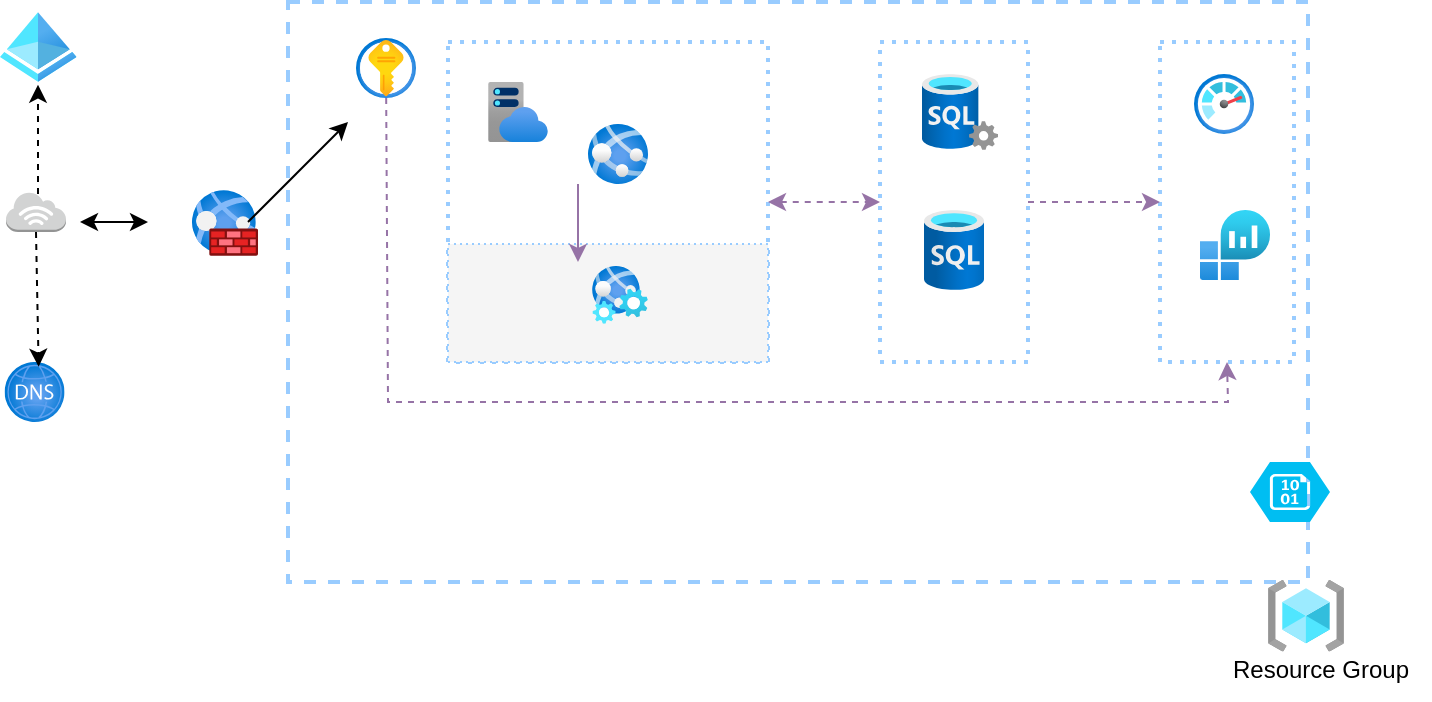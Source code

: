 <mxfile version="23.1.8" type="github">
  <diagram name="Page-1" id="44-TJ2VjL3WcBLJgvvHb">
    <mxGraphModel dx="794" dy="412" grid="1" gridSize="10" guides="1" tooltips="1" connect="1" arrows="1" fold="1" page="1" pageScale="1" pageWidth="850" pageHeight="1100" math="0" shadow="0">
      <root>
        <mxCell id="0" />
        <mxCell id="1" parent="0" />
        <mxCell id="4dPitYSo7VQBLm2kUd2n-1" value="" style="image;aspect=fixed;html=1;points=[];align=center;fontSize=12;image=img/lib/azure2/general/Resource_Groups.svg;" vertex="1" parent="1">
          <mxGeometry x="720" y="399" width="38" height="35.76" as="geometry" />
        </mxCell>
        <mxCell id="4dPitYSo7VQBLm2kUd2n-2" value="" style="fontStyle=0;verticalAlign=top;align=center;spacingTop=-2;fillColor=none;rounded=0;whiteSpace=wrap;html=1;strokeColor=#99CCFF;strokeWidth=2;dashed=1;container=1;collapsible=0;expand=0;recursiveResize=0;" vertex="1" parent="1">
          <mxGeometry x="230" y="110" width="510" height="290" as="geometry" />
        </mxCell>
        <mxCell id="4dPitYSo7VQBLm2kUd2n-5" value="" style="fontStyle=0;verticalAlign=top;align=center;spacingTop=-2;fillColor=none;rounded=0;whiteSpace=wrap;html=1;strokeColor=#99CCFF;strokeWidth=2;dashed=1;container=1;collapsible=0;expand=0;recursiveResize=0;dashPattern=1 2;" vertex="1" parent="4dPitYSo7VQBLm2kUd2n-2">
          <mxGeometry x="436" y="20" width="67" height="160" as="geometry" />
        </mxCell>
        <mxCell id="4dPitYSo7VQBLm2kUd2n-21" value="" style="image;aspect=fixed;html=1;points=[];align=center;fontSize=12;image=img/lib/azure2/management_governance/Monitor.svg;" vertex="1" parent="4dPitYSo7VQBLm2kUd2n-5">
          <mxGeometry x="17" y="16" width="30" height="30" as="geometry" />
        </mxCell>
        <mxCell id="4dPitYSo7VQBLm2kUd2n-22" value="" style="image;aspect=fixed;html=1;points=[];align=center;fontSize=12;image=img/lib/azure2/analytics/Log_Analytics_Workspaces.svg;" vertex="1" parent="4dPitYSo7VQBLm2kUd2n-5">
          <mxGeometry x="20" y="84" width="35" height="35" as="geometry" />
        </mxCell>
        <mxCell id="4dPitYSo7VQBLm2kUd2n-30" style="edgeStyle=orthogonalEdgeStyle;rounded=0;orthogonalLoop=1;jettySize=auto;html=1;entryX=0;entryY=0.5;entryDx=0;entryDy=0;dashed=1;fillColor=#e1d5e7;strokeColor=#9673a6;" edge="1" parent="4dPitYSo7VQBLm2kUd2n-2" source="4dPitYSo7VQBLm2kUd2n-6" target="4dPitYSo7VQBLm2kUd2n-5">
          <mxGeometry relative="1" as="geometry" />
        </mxCell>
        <mxCell id="4dPitYSo7VQBLm2kUd2n-6" value="" style="fontStyle=0;verticalAlign=top;align=center;spacingTop=-2;fillColor=none;rounded=0;whiteSpace=wrap;html=1;strokeColor=#99CCFF;strokeWidth=2;dashed=1;container=1;collapsible=0;expand=0;recursiveResize=0;dashPattern=1 2;" vertex="1" parent="4dPitYSo7VQBLm2kUd2n-2">
          <mxGeometry x="296" y="20" width="74" height="160" as="geometry" />
        </mxCell>
        <mxCell id="4dPitYSo7VQBLm2kUd2n-10" value="" style="image;aspect=fixed;html=1;points=[];align=center;fontSize=12;image=img/lib/azure2/databases/SQL_Server.svg;" vertex="1" parent="4dPitYSo7VQBLm2kUd2n-6">
          <mxGeometry x="21" y="16" width="38" height="38" as="geometry" />
        </mxCell>
        <mxCell id="4dPitYSo7VQBLm2kUd2n-11" value="" style="image;aspect=fixed;html=1;points=[];align=center;fontSize=12;image=img/lib/azure2/databases/SQL_Database.svg;" vertex="1" parent="4dPitYSo7VQBLm2kUd2n-6">
          <mxGeometry x="22" y="84" width="30" height="40" as="geometry" />
        </mxCell>
        <mxCell id="4dPitYSo7VQBLm2kUd2n-7" value="" style="fontStyle=0;verticalAlign=top;align=center;spacingTop=-2;fillColor=none;rounded=0;whiteSpace=wrap;html=1;strokeColor=#99CCFF;strokeWidth=2;dashed=1;container=1;collapsible=0;expand=0;recursiveResize=0;dashPattern=1 2;" vertex="1" parent="4dPitYSo7VQBLm2kUd2n-2">
          <mxGeometry x="80" y="20" width="160" height="160" as="geometry" />
        </mxCell>
        <mxCell id="4dPitYSo7VQBLm2kUd2n-8" value="" style="image;aspect=fixed;html=1;points=[];align=center;fontSize=12;image=img/lib/azure2/app_services/App_Services.svg;" vertex="1" parent="4dPitYSo7VQBLm2kUd2n-7">
          <mxGeometry x="70" y="41" width="30" height="30" as="geometry" />
        </mxCell>
        <mxCell id="4dPitYSo7VQBLm2kUd2n-9" value="" style="image;aspect=fixed;html=1;points=[];align=center;fontSize=12;image=img/lib/azure2/app_services/App_Service_Plans.svg;" vertex="1" parent="4dPitYSo7VQBLm2kUd2n-7">
          <mxGeometry x="20" y="20" width="30" height="30" as="geometry" />
        </mxCell>
        <mxCell id="4dPitYSo7VQBLm2kUd2n-13" value="" style="fontStyle=0;verticalAlign=top;align=center;spacingTop=-2;fillColor=#f5f5f5;rounded=0;whiteSpace=wrap;html=1;strokeColor=#99CCFF;strokeWidth=1;dashed=1;container=1;collapsible=0;expand=0;recursiveResize=0;dashPattern=1 2;fontColor=#333333;" vertex="1" parent="4dPitYSo7VQBLm2kUd2n-7">
          <mxGeometry y="101" width="160" height="59" as="geometry" />
        </mxCell>
        <mxCell id="4dPitYSo7VQBLm2kUd2n-15" value="" style="image;aspect=fixed;html=1;points=[];align=center;fontSize=12;image=img/lib/azure2/preview/Web_Environment.svg;" vertex="1" parent="4dPitYSo7VQBLm2kUd2n-13">
          <mxGeometry x="72" y="11" width="28" height="28.88" as="geometry" />
        </mxCell>
        <mxCell id="4dPitYSo7VQBLm2kUd2n-14" value="" style="image;aspect=fixed;html=1;points=[];align=center;fontSize=12;image=img/lib/azure2/security/Key_Vaults.svg;" vertex="1" parent="4dPitYSo7VQBLm2kUd2n-2">
          <mxGeometry x="34" y="18" width="30" height="30" as="geometry" />
        </mxCell>
        <mxCell id="4dPitYSo7VQBLm2kUd2n-16" value="" style="image;aspect=fixed;html=1;points=[];align=center;fontSize=12;image=img/lib/azure2/networking/Web_Application_Firewall_Policies_WAF.svg;" vertex="1" parent="4dPitYSo7VQBLm2kUd2n-2">
          <mxGeometry x="-48" y="94" width="33" height="33" as="geometry" />
        </mxCell>
        <mxCell id="4dPitYSo7VQBLm2kUd2n-19" value="" style="verticalLabelPosition=bottom;html=1;verticalAlign=top;align=center;strokeColor=none;fillColor=#00BEF2;shape=mxgraph.azure.storage_blob;" vertex="1" parent="4dPitYSo7VQBLm2kUd2n-2">
          <mxGeometry x="481" y="230" width="40" height="30" as="geometry" />
        </mxCell>
        <mxCell id="4dPitYSo7VQBLm2kUd2n-26" value="" style="endArrow=classic;html=1;rounded=0;entryX=0.5;entryY=1;entryDx=0;entryDy=0;dashed=1;fillColor=#e1d5e7;strokeColor=#9673a6;" edge="1" parent="4dPitYSo7VQBLm2kUd2n-2" source="4dPitYSo7VQBLm2kUd2n-14" target="4dPitYSo7VQBLm2kUd2n-5">
          <mxGeometry width="50" height="50" relative="1" as="geometry">
            <mxPoint x="70" y="60" as="sourcePoint" />
            <mxPoint x="120" y="10" as="targetPoint" />
            <Array as="points">
              <mxPoint x="50" y="200" />
              <mxPoint x="470" y="200" />
            </Array>
          </mxGeometry>
        </mxCell>
        <mxCell id="4dPitYSo7VQBLm2kUd2n-29" value="" style="endArrow=classic;startArrow=classic;html=1;rounded=0;exitX=1;exitY=0.5;exitDx=0;exitDy=0;entryX=0;entryY=0.5;entryDx=0;entryDy=0;dashed=1;fillColor=#e1d5e7;strokeColor=#9673a6;" edge="1" parent="4dPitYSo7VQBLm2kUd2n-2" source="4dPitYSo7VQBLm2kUd2n-7" target="4dPitYSo7VQBLm2kUd2n-6">
          <mxGeometry width="50" height="50" relative="1" as="geometry">
            <mxPoint x="250" y="131" as="sourcePoint" />
            <mxPoint x="300" y="81" as="targetPoint" />
          </mxGeometry>
        </mxCell>
        <mxCell id="4dPitYSo7VQBLm2kUd2n-3" value="Resource Group" style="text;html=1;align=center;verticalAlign=middle;resizable=0;points=[];autosize=1;strokeColor=none;fillColor=none;" vertex="1" parent="1">
          <mxGeometry x="691" y="429" width="110" height="30" as="geometry" />
        </mxCell>
        <mxCell id="4dPitYSo7VQBLm2kUd2n-17" value="" style="outlineConnect=0;dashed=0;verticalLabelPosition=bottom;verticalAlign=top;align=center;html=1;shape=mxgraph.aws3.internet_3;fillColor=#D2D3D3;gradientColor=none;" vertex="1" parent="1">
          <mxGeometry x="89" y="205" width="30" height="20" as="geometry" />
        </mxCell>
        <mxCell id="4dPitYSo7VQBLm2kUd2n-18" value="" style="image;aspect=fixed;html=1;points=[];align=center;fontSize=12;image=img/lib/azure2/identity/Azure_Active_Directory.svg;" vertex="1" parent="1">
          <mxGeometry x="86" y="115" width="38.28" height="35" as="geometry" />
        </mxCell>
        <mxCell id="4dPitYSo7VQBLm2kUd2n-20" value="" style="image;aspect=fixed;html=1;points=[];align=center;fontSize=12;image=img/lib/azure2/networking/DNS_Zones.svg;" vertex="1" parent="1">
          <mxGeometry x="88.28" y="290" width="30" height="30" as="geometry" />
        </mxCell>
        <mxCell id="4dPitYSo7VQBLm2kUd2n-27" value="" style="endArrow=classic;html=1;rounded=0;entryX=0.444;entryY=1.038;entryDx=0;entryDy=0;entryPerimeter=0;dashed=1;" edge="1" parent="1">
          <mxGeometry width="50" height="50" relative="1" as="geometry">
            <mxPoint x="105" y="206" as="sourcePoint" />
            <mxPoint x="104.996" y="151.33" as="targetPoint" />
            <Array as="points" />
          </mxGeometry>
        </mxCell>
        <mxCell id="4dPitYSo7VQBLm2kUd2n-28" value="" style="endArrow=classic;html=1;rounded=0;dashed=1;exitX=0.5;exitY=1;exitDx=0;exitDy=0;exitPerimeter=0;entryX=0.568;entryY=0.078;entryDx=0;entryDy=0;entryPerimeter=0;" edge="1" parent="1" source="4dPitYSo7VQBLm2kUd2n-17" target="4dPitYSo7VQBLm2kUd2n-20">
          <mxGeometry width="50" height="50" relative="1" as="geometry">
            <mxPoint x="122" y="216" as="sourcePoint" />
            <mxPoint x="111" y="290" as="targetPoint" />
            <Array as="points" />
          </mxGeometry>
        </mxCell>
        <mxCell id="4dPitYSo7VQBLm2kUd2n-34" value="" style="endArrow=classic;html=1;rounded=0;fillColor=#e1d5e7;strokeColor=#9673a6;" edge="1" parent="1">
          <mxGeometry width="50" height="50" relative="1" as="geometry">
            <mxPoint x="375" y="201" as="sourcePoint" />
            <mxPoint x="375" y="240" as="targetPoint" />
          </mxGeometry>
        </mxCell>
        <mxCell id="4dPitYSo7VQBLm2kUd2n-35" value="" style="endArrow=classic;startArrow=classic;html=1;rounded=0;" edge="1" parent="1">
          <mxGeometry width="50" height="50" relative="1" as="geometry">
            <mxPoint x="126" y="220" as="sourcePoint" />
            <mxPoint x="160" y="220" as="targetPoint" />
          </mxGeometry>
        </mxCell>
        <mxCell id="4dPitYSo7VQBLm2kUd2n-36" value="" style="endArrow=classic;html=1;rounded=0;" edge="1" parent="1">
          <mxGeometry width="50" height="50" relative="1" as="geometry">
            <mxPoint x="210" y="220" as="sourcePoint" />
            <mxPoint x="260" y="170" as="targetPoint" />
          </mxGeometry>
        </mxCell>
      </root>
    </mxGraphModel>
  </diagram>
</mxfile>
